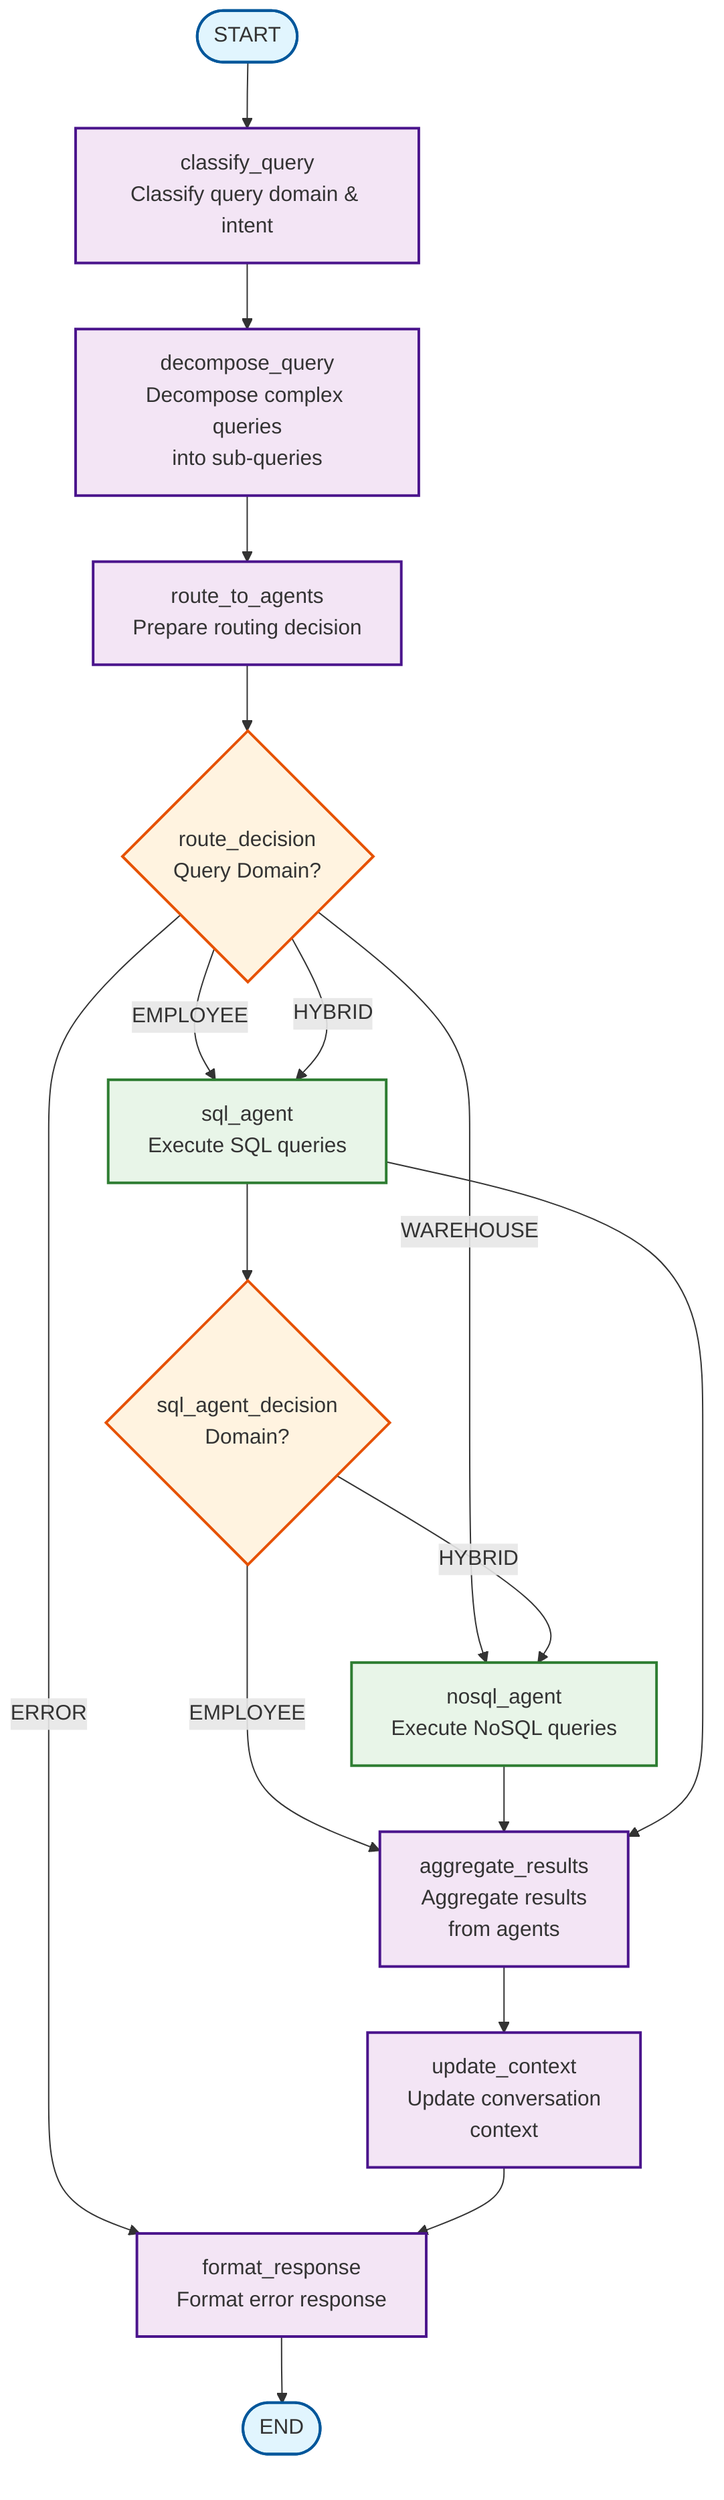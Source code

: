 flowchart TD
    START([START]) --> CLASSIFY[classify_query<br/>Classify query domain & intent]
    
    CLASSIFY --> DECOMPOSE[decompose_query<br/>Decompose complex queries<br/>into sub-queries]
    
    DECOMPOSE --> ROUTE[route_to_agents<br/>Prepare routing decision]
    
    ROUTE --> ROUTE_DECISION{route_decision<br/>Query Domain?}
    
    ROUTE_DECISION -->|EMPLOYEE| SQL_AGENT[sql_agent<br/>Execute SQL queries]
    ROUTE_DECISION -->|WAREHOUSE| NOSQL_AGENT[nosql_agent<br/>Execute NoSQL queries]
    ROUTE_DECISION -->|HYBRID| SQL_AGENT
    ROUTE_DECISION -->|ERROR| FORMAT[format_response<br/>Format error response]
    
    SQL_AGENT --> SQL_DECISION{sql_agent_decision<br/>Domain?}
    SQL_DECISION -->|HYBRID| NOSQL_AGENT
    SQL_DECISION -->|EMPLOYEE| AGGREGATE[aggregate_results<br/>Aggregate results<br/>from agents]
    
    NOSQL_AGENT --> AGGREGATE
    
    SQL_AGENT --> AGGREGATE
    
    AGGREGATE --> UPDATE[update_context<br/>Update conversation<br/>context]
    
    UPDATE --> FORMAT
    
    FORMAT --> END([END])
    
    %% Styling
    classDef startEnd fill:#e1f5fe,stroke:#01579b,stroke-width:2px;
    classDef process fill:#f3e5f5,stroke:#4a148c,stroke-width:2px;
    classDef decision fill:#fff3e0,stroke:#e65100,stroke-width:2px;
    classDef agent fill:#e8f5e8,stroke:#2e7d32,stroke-width:2px;
    classDef error fill:#ffebee,stroke:#c62828,stroke-width:2px;
    
    class START,END startEnd;
    class CLASSIFY,DECOMPOSE,ROUTE,AGGREGATE,UPDATE,FORMAT process;
    class ROUTE_DECISION,SQL_DECISION decision;
    class SQL_AGENT,NOSQL_AGENT agent;